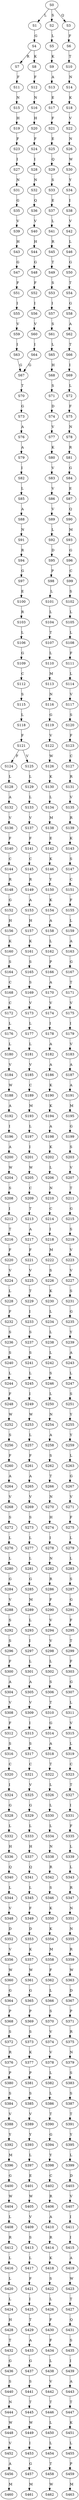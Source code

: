 strict digraph  {
	S0 -> S1 [ label = L ];
	S0 -> S2 [ label = S ];
	S0 -> S3 [ label = Q ];
	S1 -> S4 [ label = G ];
	S2 -> S5 [ label = L ];
	S3 -> S6 [ label = F ];
	S4 -> S7 [ label = R ];
	S4 -> S8 [ label = K ];
	S5 -> S9 [ label = K ];
	S6 -> S10 [ label = T ];
	S7 -> S11 [ label = F ];
	S8 -> S12 [ label = F ];
	S9 -> S13 [ label = A ];
	S10 -> S14 [ label = N ];
	S11 -> S15 [ label = N ];
	S12 -> S16 [ label = N ];
	S13 -> S17 [ label = E ];
	S14 -> S18 [ label = K ];
	S15 -> S19 [ label = H ];
	S16 -> S20 [ label = H ];
	S17 -> S21 [ label = F ];
	S18 -> S22 [ label = V ];
	S19 -> S23 [ label = F ];
	S20 -> S24 [ label = F ];
	S21 -> S25 [ label = E ];
	S22 -> S26 [ label = N ];
	S23 -> S27 [ label = I ];
	S24 -> S28 [ label = I ];
	S25 -> S29 [ label = Q ];
	S26 -> S30 [ label = W ];
	S27 -> S31 [ label = N ];
	S28 -> S32 [ label = N ];
	S29 -> S33 [ label = S ];
	S30 -> S34 [ label = Y ];
	S31 -> S35 [ label = G ];
	S32 -> S36 [ label = Q ];
	S33 -> S37 [ label = E ];
	S34 -> S38 [ label = I ];
	S35 -> S39 [ label = V ];
	S36 -> S40 [ label = V ];
	S37 -> S41 [ label = L ];
	S38 -> S42 [ label = V ];
	S39 -> S43 [ label = H ];
	S40 -> S44 [ label = H ];
	S41 -> S45 [ label = R ];
	S42 -> S46 [ label = L ];
	S43 -> S47 [ label = G ];
	S44 -> S48 [ label = G ];
	S45 -> S49 [ label = T ];
	S46 -> S50 [ label = G ];
	S47 -> S51 [ label = F ];
	S48 -> S52 [ label = F ];
	S49 -> S53 [ label = S ];
	S50 -> S54 [ label = T ];
	S51 -> S55 [ label = I ];
	S52 -> S56 [ label = I ];
	S53 -> S57 [ label = I ];
	S54 -> S58 [ label = G ];
	S55 -> S59 [ label = V ];
	S56 -> S60 [ label = V ];
	S57 -> S61 [ label = S ];
	S58 -> S62 [ label = A ];
	S59 -> S63 [ label = I ];
	S60 -> S64 [ label = I ];
	S61 -> S65 [ label = L ];
	S62 -> S66 [ label = T ];
	S63 -> S67 [ label = G ];
	S64 -> S67 [ label = G ];
	S65 -> S68 [ label = H ];
	S66 -> S69 [ label = I ];
	S67 -> S70 [ label = T ];
	S68 -> S71 [ label = S ];
	S69 -> S72 [ label = L ];
	S70 -> S73 [ label = G ];
	S71 -> S74 [ label = D ];
	S72 -> S75 [ label = F ];
	S73 -> S76 [ label = A ];
	S74 -> S77 [ label = V ];
	S75 -> S78 [ label = N ];
	S76 -> S79 [ label = A ];
	S77 -> S80 [ label = K ];
	S78 -> S81 [ label = R ];
	S79 -> S82 [ label = I ];
	S80 -> S83 [ label = V ];
	S81 -> S84 [ label = G ];
	S82 -> S85 [ label = L ];
	S83 -> S86 [ label = V ];
	S84 -> S87 [ label = E ];
	S85 -> S88 [ label = A ];
	S86 -> S89 [ label = V ];
	S87 -> S90 [ label = Q ];
	S88 -> S91 [ label = N ];
	S89 -> S92 [ label = L ];
	S90 -> S93 [ label = M ];
	S91 -> S94 [ label = R ];
	S92 -> S95 [ label = D ];
	S93 -> S96 [ label = G ];
	S94 -> S97 [ label = G ];
	S95 -> S98 [ label = P ];
	S96 -> S99 [ label = C ];
	S97 -> S100 [ label = E ];
	S98 -> S101 [ label = L ];
	S99 -> S102 [ label = S ];
	S100 -> S103 [ label = R ];
	S101 -> S104 [ label = L ];
	S102 -> S105 [ label = L ];
	S103 -> S106 [ label = L ];
	S104 -> S107 [ label = T ];
	S105 -> S108 [ label = L ];
	S106 -> S109 [ label = G ];
	S107 -> S110 [ label = L ];
	S108 -> S111 [ label = F ];
	S109 -> S112 [ label = C ];
	S110 -> S113 [ label = M ];
	S111 -> S114 [ label = L ];
	S112 -> S115 [ label = S ];
	S113 -> S116 [ label = N ];
	S114 -> S117 [ label = V ];
	S115 -> S118 [ label = L ];
	S116 -> S119 [ label = G ];
	S117 -> S120 [ label = S ];
	S118 -> S121 [ label = F ];
	S119 -> S122 [ label = V ];
	S120 -> S123 [ label = F ];
	S121 -> S124 [ label = F ];
	S121 -> S125 [ label = V ];
	S122 -> S126 [ label = W ];
	S123 -> S127 [ label = C ];
	S124 -> S128 [ label = L ];
	S125 -> S129 [ label = L ];
	S126 -> S130 [ label = K ];
	S127 -> S131 [ label = R ];
	S128 -> S132 [ label = A ];
	S129 -> S133 [ label = L ];
	S130 -> S134 [ label = L ];
	S131 -> S135 [ label = V ];
	S132 -> S136 [ label = V ];
	S133 -> S137 [ label = V ];
	S134 -> S138 [ label = M ];
	S135 -> S139 [ label = R ];
	S136 -> S140 [ label = F ];
	S137 -> S141 [ label = F ];
	S138 -> S142 [ label = E ];
	S139 -> S143 [ label = K ];
	S140 -> S144 [ label = C ];
	S141 -> S145 [ label = C ];
	S142 -> S146 [ label = K ];
	S143 -> S147 [ label = S ];
	S144 -> S148 [ label = R ];
	S145 -> S149 [ label = R ];
	S146 -> S150 [ label = Y ];
	S147 -> S151 [ label = C ];
	S148 -> S152 [ label = G ];
	S149 -> S153 [ label = A ];
	S150 -> S154 [ label = K ];
	S151 -> S155 [ label = F ];
	S152 -> S156 [ label = H ];
	S153 -> S157 [ label = H ];
	S154 -> S158 [ label = A ];
	S155 -> S159 [ label = L ];
	S156 -> S160 [ label = K ];
	S157 -> S161 [ label = K ];
	S158 -> S162 [ label = L ];
	S159 -> S163 [ label = A ];
	S160 -> S164 [ label = S ];
	S161 -> S165 [ label = S ];
	S162 -> S166 [ label = P ];
	S163 -> S167 [ label = G ];
	S164 -> S168 [ label = C ];
	S165 -> S169 [ label = S ];
	S166 -> S170 [ label = A ];
	S167 -> S171 [ label = T ];
	S168 -> S172 [ label = C ];
	S169 -> S173 [ label = V ];
	S170 -> S174 [ label = V ];
	S171 -> S175 [ label = V ];
	S172 -> S176 [ label = L ];
	S173 -> S177 [ label = L ];
	S174 -> S178 [ label = I ];
	S175 -> S179 [ label = I ];
	S176 -> S180 [ label = L ];
	S177 -> S181 [ label = L ];
	S178 -> S182 [ label = A ];
	S179 -> S183 [ label = V ];
	S180 -> S184 [ label = V ];
	S181 -> S185 [ label = V ];
	S182 -> S186 [ label = A ];
	S183 -> S187 [ label = A ];
	S184 -> S188 [ label = W ];
	S185 -> S189 [ label = C ];
	S186 -> S190 [ label = K ];
	S187 -> S191 [ label = A ];
	S188 -> S192 [ label = A ];
	S189 -> S193 [ label = M ];
	S190 -> S194 [ label = K ];
	S191 -> S195 [ label = M ];
	S192 -> S196 [ label = I ];
	S193 -> S197 [ label = L ];
	S194 -> S198 [ label = A ];
	S195 -> S199 [ label = G ];
	S196 -> S200 [ label = A ];
	S197 -> S201 [ label = I ];
	S198 -> S202 [ label = K ];
	S199 -> S203 [ label = S ];
	S200 -> S204 [ label = W ];
	S201 -> S205 [ label = W ];
	S202 -> S206 [ label = L ];
	S203 -> S207 [ label = V ];
	S204 -> S208 [ label = S ];
	S205 -> S209 [ label = C ];
	S206 -> S210 [ label = N ];
	S207 -> S211 [ label = T ];
	S208 -> S212 [ label = I ];
	S209 -> S213 [ label = T ];
	S210 -> S214 [ label = C ];
	S211 -> S215 [ label = G ];
	S212 -> S216 [ label = T ];
	S213 -> S217 [ label = A ];
	S214 -> S218 [ label = I ];
	S215 -> S219 [ label = S ];
	S216 -> S220 [ label = F ];
	S217 -> S221 [ label = F ];
	S218 -> S222 [ label = M ];
	S219 -> S223 [ label = V ];
	S220 -> S224 [ label = V ];
	S221 -> S225 [ label = V ];
	S222 -> S226 [ label = S ];
	S223 -> S227 [ label = V ];
	S224 -> S228 [ label = L ];
	S225 -> S229 [ label = T ];
	S226 -> S230 [ label = K ];
	S227 -> S231 [ label = S ];
	S228 -> S232 [ label = F ];
	S229 -> S233 [ label = I ];
	S230 -> S234 [ label = L ];
	S231 -> S235 [ label = G ];
	S232 -> S236 [ label = S ];
	S233 -> S237 [ label = S ];
	S234 -> S238 [ label = L ];
	S235 -> S239 [ label = Y ];
	S236 -> S240 [ label = S ];
	S237 -> S241 [ label = S ];
	S238 -> S242 [ label = L ];
	S239 -> S243 [ label = A ];
	S240 -> S244 [ label = L ];
	S241 -> S245 [ label = L ];
	S242 -> S246 [ label = S ];
	S243 -> S247 [ label = L ];
	S244 -> S248 [ label = F ];
	S245 -> S249 [ label = I ];
	S246 -> S250 [ label = L ];
	S247 -> S251 [ label = S ];
	S248 -> S252 [ label = W ];
	S249 -> S253 [ label = W ];
	S250 -> S254 [ label = N ];
	S251 -> S255 [ label = Y ];
	S252 -> S256 [ label = S ];
	S253 -> S257 [ label = L ];
	S254 -> S258 [ label = A ];
	S255 -> S259 [ label = Y ];
	S256 -> S260 [ label = F ];
	S257 -> S261 [ label = F ];
	S258 -> S262 [ label = S ];
	S259 -> S263 [ label = L ];
	S260 -> S264 [ label = A ];
	S261 -> S265 [ label = A ];
	S262 -> S266 [ label = T ];
	S263 -> S267 [ label = G ];
	S264 -> S268 [ label = V ];
	S265 -> S269 [ label = V ];
	S266 -> S270 [ label = N ];
	S267 -> S271 [ label = V ];
	S268 -> S272 [ label = S ];
	S269 -> S273 [ label = S ];
	S270 -> S274 [ label = H ];
	S271 -> S275 [ label = F ];
	S272 -> S276 [ label = L ];
	S273 -> S277 [ label = L ];
	S274 -> S278 [ label = I ];
	S275 -> S279 [ label = L ];
	S276 -> S280 [ label = L ];
	S277 -> S281 [ label = L ];
	S278 -> S282 [ label = N ];
	S279 -> S283 [ label = L ];
	S280 -> S284 [ label = G ];
	S281 -> S285 [ label = G ];
	S282 -> S286 [ label = R ];
	S283 -> S287 [ label = S ];
	S284 -> S288 [ label = V ];
	S285 -> S289 [ label = M ];
	S286 -> S290 [ label = F ];
	S287 -> S291 [ label = G ];
	S288 -> S292 [ label = S ];
	S289 -> S293 [ label = L ];
	S290 -> S294 [ label = V ];
	S291 -> S295 [ label = F ];
	S292 -> S296 [ label = S ];
	S293 -> S297 [ label = I ];
	S294 -> S298 [ label = V ];
	S295 -> S299 [ label = T ];
	S296 -> S300 [ label = F ];
	S297 -> S301 [ label = L ];
	S298 -> S302 [ label = L ];
	S299 -> S303 [ label = F ];
	S300 -> S304 [ label = A ];
	S301 -> S305 [ label = A ];
	S302 -> S306 [ label = S ];
	S303 -> S307 [ label = G ];
	S304 -> S308 [ label = V ];
	S305 -> S309 [ label = V ];
	S306 -> S310 [ label = T ];
	S307 -> S311 [ label = L ];
	S308 -> S312 [ label = F ];
	S309 -> S313 [ label = I ];
	S310 -> S314 [ label = G ];
	S311 -> S315 [ label = V ];
	S312 -> S316 [ label = S ];
	S313 -> S317 [ label = S ];
	S314 -> S318 [ label = A ];
	S315 -> S319 [ label = L ];
	S316 -> S320 [ label = C ];
	S317 -> S321 [ label = C ];
	S318 -> S322 [ label = T ];
	S319 -> S323 [ label = C ];
	S320 -> S324 [ label = I ];
	S321 -> S325 [ label = V ];
	S322 -> S326 [ label = L ];
	S323 -> S327 [ label = T ];
	S324 -> S328 [ label = G ];
	S325 -> S329 [ label = G ];
	S326 -> S330 [ label = L ];
	S327 -> S331 [ label = I ];
	S328 -> S332 [ label = L ];
	S329 -> S333 [ label = L ];
	S330 -> S334 [ label = L ];
	S331 -> S335 [ label = F ];
	S332 -> S336 [ label = H ];
	S333 -> S337 [ label = H ];
	S334 -> S338 [ label = N ];
	S335 -> S339 [ label = L ];
	S336 -> S340 [ label = Q ];
	S337 -> S341 [ label = Q ];
	S338 -> S342 [ label = R ];
	S339 -> S343 [ label = L ];
	S340 -> S344 [ label = L ];
	S341 -> S345 [ label = L ];
	S342 -> S346 [ label = S ];
	S343 -> S347 [ label = R ];
	S344 -> S348 [ label = V ];
	S345 -> S349 [ label = F ];
	S346 -> S350 [ label = K ];
	S347 -> S351 [ label = N ];
	S348 -> S352 [ label = D ];
	S349 -> S353 [ label = D ];
	S350 -> S354 [ label = K ];
	S351 -> S355 [ label = N ];
	S352 -> S356 [ label = V ];
	S353 -> S357 [ label = K ];
	S354 -> S358 [ label = M ];
	S355 -> S359 [ label = R ];
	S356 -> S360 [ label = W ];
	S357 -> S361 [ label = W ];
	S358 -> S362 [ label = F ];
	S359 -> S363 [ label = W ];
	S360 -> S364 [ label = G ];
	S361 -> S365 [ label = G ];
	S362 -> S366 [ label = L ];
	S363 -> S367 [ label = D ];
	S364 -> S368 [ label = P ];
	S365 -> S369 [ label = P ];
	S366 -> S370 [ label = S ];
	S367 -> S371 [ label = P ];
	S368 -> S372 [ label = S ];
	S369 -> S373 [ label = S ];
	S370 -> S374 [ label = V ];
	S371 -> S375 [ label = R ];
	S372 -> S376 [ label = R ];
	S373 -> S377 [ label = K ];
	S374 -> S378 [ label = V ];
	S375 -> S379 [ label = N ];
	S376 -> S380 [ label = P ];
	S377 -> S381 [ label = P ];
	S378 -> S382 [ label = L ];
	S379 -> S383 [ label = S ];
	S380 -> S384 [ label = S ];
	S381 -> S385 [ label = S ];
	S382 -> S386 [ label = L ];
	S383 -> S387 [ label = S ];
	S384 -> S388 [ label = V ];
	S385 -> S389 [ label = V ];
	S386 -> S390 [ label = T ];
	S387 -> S391 [ label = T ];
	S388 -> S392 [ label = Y ];
	S389 -> S393 [ label = Y ];
	S390 -> S394 [ label = G ];
	S391 -> S395 [ label = Y ];
	S392 -> S396 [ label = M ];
	S393 -> S397 [ label = L ];
	S394 -> S398 [ label = Y ];
	S395 -> S399 [ label = L ];
	S396 -> S400 [ label = G ];
	S397 -> S401 [ label = E ];
	S398 -> S402 [ label = C ];
	S399 -> S403 [ label = D ];
	S400 -> S404 [ label = W ];
	S401 -> S405 [ label = W ];
	S402 -> S406 [ label = R ];
	S403 -> S407 [ label = V ];
	S404 -> S408 [ label = L ];
	S405 -> S409 [ label = V ];
	S406 -> S410 [ label = A ];
	S407 -> S411 [ label = I ];
	S408 -> S412 [ label = R ];
	S409 -> S413 [ label = S ];
	S410 -> S414 [ label = R ];
	S411 -> S415 [ label = I ];
	S412 -> S416 [ label = L ];
	S413 -> S417 [ label = L ];
	S414 -> S418 [ label = K ];
	S415 -> S419 [ label = A ];
	S416 -> S420 [ label = L ];
	S417 -> S421 [ label = F ];
	S418 -> S422 [ label = S ];
	S419 -> S423 [ label = W ];
	S420 -> S424 [ label = L ];
	S421 -> S425 [ label = I ];
	S422 -> S426 [ label = L ];
	S423 -> S427 [ label = T ];
	S424 -> S428 [ label = H ];
	S425 -> S429 [ label = T ];
	S426 -> S430 [ label = F ];
	S427 -> S431 [ label = Q ];
	S428 -> S432 [ label = T ];
	S429 -> S433 [ label = A ];
	S430 -> S434 [ label = F ];
	S431 -> S435 [ label = S ];
	S432 -> S436 [ label = G ];
	S433 -> S437 [ label = G ];
	S434 -> S438 [ label = L ];
	S435 -> S439 [ label = I ];
	S436 -> S440 [ label = S ];
	S437 -> S441 [ label = S ];
	S438 -> S442 [ label = V ];
	S439 -> S443 [ label = A ];
	S440 -> S444 [ label = N ];
	S441 -> S445 [ label = T ];
	S442 -> S446 [ label = T ];
	S443 -> S447 [ label = T ];
	S444 -> S448 [ label = W ];
	S445 -> S449 [ label = W ];
	S446 -> S450 [ label = L ];
	S447 -> S451 [ label = K ];
	S448 -> S452 [ label = V ];
	S449 -> S453 [ label = I ];
	S450 -> S454 [ label = L ];
	S451 -> S455 [ label = L ];
	S452 -> S456 [ label = A ];
	S453 -> S457 [ label = G ];
	S454 -> S458 [ label = T ];
	S455 -> S459 [ label = P ];
	S456 -> S460 [ label = M ];
	S457 -> S461 [ label = M ];
	S458 -> S462 [ label = W ];
	S459 -> S463 [ label = M ];
}
